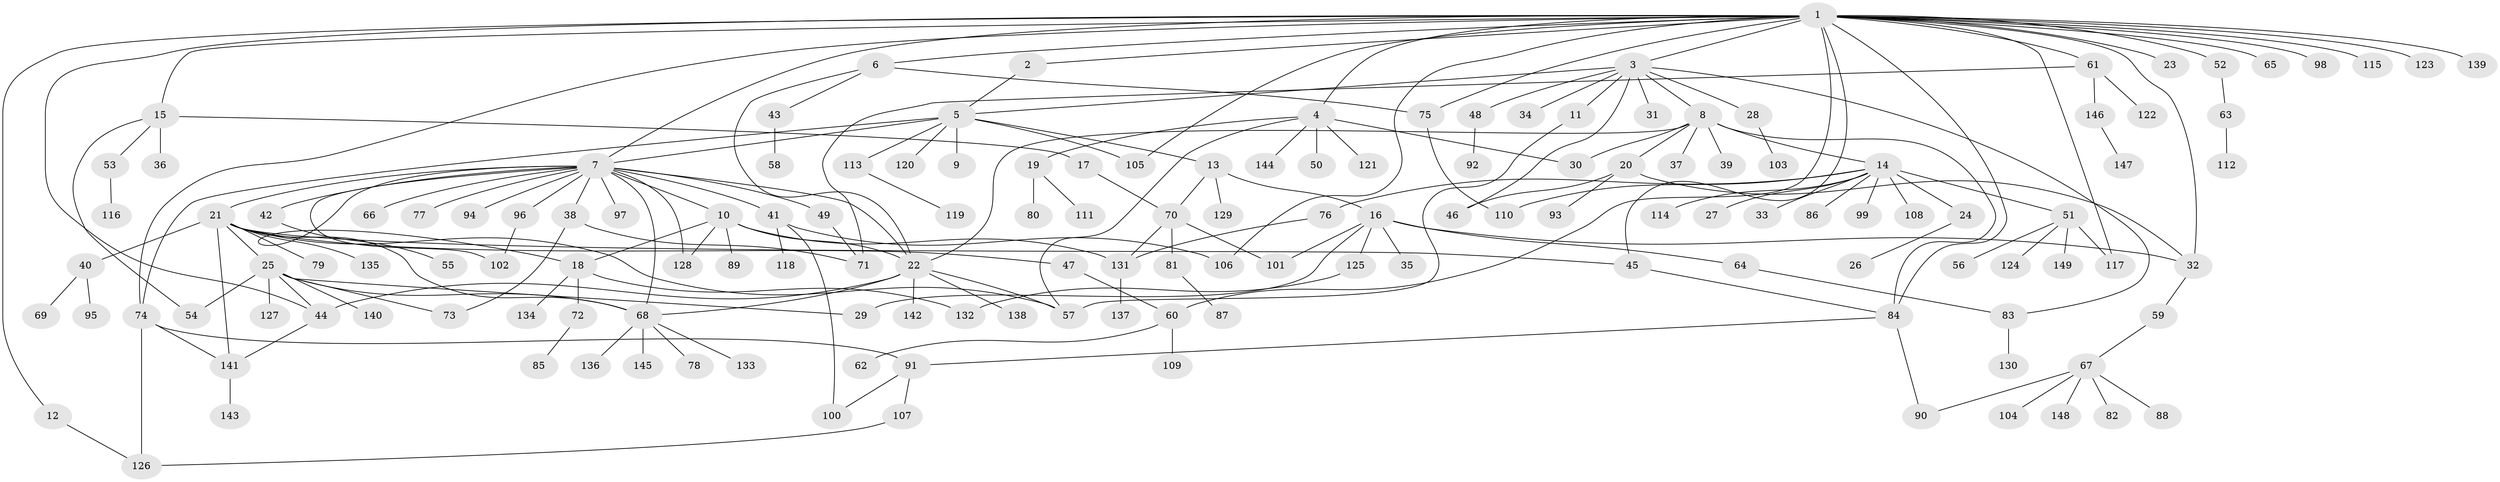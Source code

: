 // Generated by graph-tools (version 1.1) at 2025/14/03/09/25 04:14:23]
// undirected, 149 vertices, 196 edges
graph export_dot {
graph [start="1"]
  node [color=gray90,style=filled];
  1;
  2;
  3;
  4;
  5;
  6;
  7;
  8;
  9;
  10;
  11;
  12;
  13;
  14;
  15;
  16;
  17;
  18;
  19;
  20;
  21;
  22;
  23;
  24;
  25;
  26;
  27;
  28;
  29;
  30;
  31;
  32;
  33;
  34;
  35;
  36;
  37;
  38;
  39;
  40;
  41;
  42;
  43;
  44;
  45;
  46;
  47;
  48;
  49;
  50;
  51;
  52;
  53;
  54;
  55;
  56;
  57;
  58;
  59;
  60;
  61;
  62;
  63;
  64;
  65;
  66;
  67;
  68;
  69;
  70;
  71;
  72;
  73;
  74;
  75;
  76;
  77;
  78;
  79;
  80;
  81;
  82;
  83;
  84;
  85;
  86;
  87;
  88;
  89;
  90;
  91;
  92;
  93;
  94;
  95;
  96;
  97;
  98;
  99;
  100;
  101;
  102;
  103;
  104;
  105;
  106;
  107;
  108;
  109;
  110;
  111;
  112;
  113;
  114;
  115;
  116;
  117;
  118;
  119;
  120;
  121;
  122;
  123;
  124;
  125;
  126;
  127;
  128;
  129;
  130;
  131;
  132;
  133;
  134;
  135;
  136;
  137;
  138;
  139;
  140;
  141;
  142;
  143;
  144;
  145;
  146;
  147;
  148;
  149;
  1 -- 2;
  1 -- 3;
  1 -- 4;
  1 -- 6;
  1 -- 7;
  1 -- 12;
  1 -- 15;
  1 -- 23;
  1 -- 32;
  1 -- 44;
  1 -- 45;
  1 -- 52;
  1 -- 60;
  1 -- 61;
  1 -- 65;
  1 -- 74;
  1 -- 75;
  1 -- 84;
  1 -- 98;
  1 -- 105;
  1 -- 106;
  1 -- 115;
  1 -- 117;
  1 -- 123;
  1 -- 139;
  2 -- 5;
  3 -- 5;
  3 -- 8;
  3 -- 11;
  3 -- 28;
  3 -- 31;
  3 -- 34;
  3 -- 46;
  3 -- 48;
  3 -- 83;
  4 -- 19;
  4 -- 30;
  4 -- 50;
  4 -- 57;
  4 -- 121;
  4 -- 144;
  5 -- 7;
  5 -- 9;
  5 -- 13;
  5 -- 74;
  5 -- 105;
  5 -- 113;
  5 -- 120;
  6 -- 22;
  6 -- 43;
  6 -- 75;
  7 -- 10;
  7 -- 18;
  7 -- 21;
  7 -- 22;
  7 -- 38;
  7 -- 41;
  7 -- 42;
  7 -- 49;
  7 -- 66;
  7 -- 68;
  7 -- 77;
  7 -- 94;
  7 -- 96;
  7 -- 97;
  7 -- 102;
  7 -- 128;
  8 -- 14;
  8 -- 20;
  8 -- 22;
  8 -- 30;
  8 -- 37;
  8 -- 39;
  8 -- 84;
  10 -- 18;
  10 -- 22;
  10 -- 89;
  10 -- 128;
  10 -- 131;
  11 -- 57;
  12 -- 126;
  13 -- 16;
  13 -- 70;
  13 -- 129;
  14 -- 24;
  14 -- 27;
  14 -- 33;
  14 -- 51;
  14 -- 76;
  14 -- 86;
  14 -- 99;
  14 -- 108;
  14 -- 110;
  14 -- 114;
  15 -- 17;
  15 -- 36;
  15 -- 53;
  15 -- 54;
  16 -- 29;
  16 -- 32;
  16 -- 35;
  16 -- 64;
  16 -- 101;
  16 -- 125;
  17 -- 70;
  18 -- 72;
  18 -- 132;
  18 -- 134;
  19 -- 80;
  19 -- 111;
  20 -- 32;
  20 -- 46;
  20 -- 93;
  21 -- 25;
  21 -- 40;
  21 -- 45;
  21 -- 47;
  21 -- 57;
  21 -- 68;
  21 -- 79;
  21 -- 135;
  21 -- 141;
  22 -- 44;
  22 -- 57;
  22 -- 68;
  22 -- 138;
  22 -- 142;
  24 -- 26;
  25 -- 29;
  25 -- 44;
  25 -- 54;
  25 -- 68;
  25 -- 73;
  25 -- 127;
  25 -- 140;
  28 -- 103;
  32 -- 59;
  38 -- 71;
  38 -- 73;
  40 -- 69;
  40 -- 95;
  41 -- 100;
  41 -- 106;
  41 -- 118;
  42 -- 55;
  43 -- 58;
  44 -- 141;
  45 -- 84;
  47 -- 60;
  48 -- 92;
  49 -- 71;
  51 -- 56;
  51 -- 117;
  51 -- 124;
  51 -- 149;
  52 -- 63;
  53 -- 116;
  59 -- 67;
  60 -- 62;
  60 -- 109;
  61 -- 71;
  61 -- 122;
  61 -- 146;
  63 -- 112;
  64 -- 83;
  67 -- 82;
  67 -- 88;
  67 -- 90;
  67 -- 104;
  67 -- 148;
  68 -- 78;
  68 -- 133;
  68 -- 136;
  68 -- 145;
  70 -- 81;
  70 -- 101;
  70 -- 131;
  72 -- 85;
  74 -- 91;
  74 -- 126;
  74 -- 141;
  75 -- 110;
  76 -- 131;
  81 -- 87;
  83 -- 130;
  84 -- 90;
  84 -- 91;
  91 -- 100;
  91 -- 107;
  96 -- 102;
  107 -- 126;
  113 -- 119;
  125 -- 132;
  131 -- 137;
  141 -- 143;
  146 -- 147;
}
